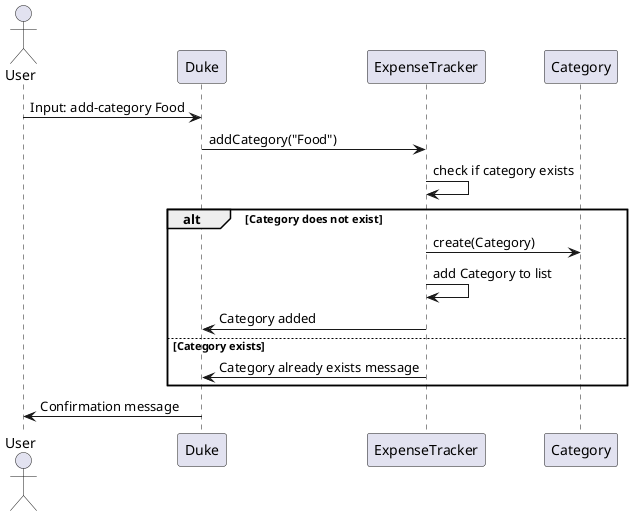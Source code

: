 @startuml
actor User
participant Duke
participant ExpenseTracker
participant Category

User -> Duke: Input: add-category Food
Duke -> ExpenseTracker: addCategory("Food")
ExpenseTracker -> ExpenseTracker: check if category exists
alt Category does not exist
    ExpenseTracker -> Category: create(Category)
    ExpenseTracker -> ExpenseTracker: add Category to list
    ExpenseTracker -> Duke: Category added
else Category exists
    ExpenseTracker -> Duke: Category already exists message
end
Duke -> User: Confirmation message
@enduml